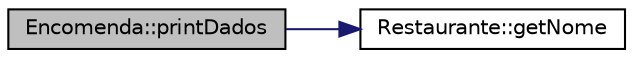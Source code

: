 digraph "Encomenda::printDados"
{
 // LATEX_PDF_SIZE
  edge [fontname="Helvetica",fontsize="10",labelfontname="Helvetica",labelfontsize="10"];
  node [fontname="Helvetica",fontsize="10",shape=record];
  rankdir="LR";
  Node1 [label="Encomenda::printDados",height=0.2,width=0.4,color="black", fillcolor="grey75", style="filled", fontcolor="black",tooltip="Imprime dados relativos a encomenda."];
  Node1 -> Node2 [color="midnightblue",fontsize="10",style="solid",fontname="Helvetica"];
  Node2 [label="Restaurante::getNome",height=0.2,width=0.4,color="black", fillcolor="white", style="filled",URL="$class_restaurante.html#a440b84d00f32be7905db9b9789d26bb3",tooltip="Getter do nome do restaurante."];
}
